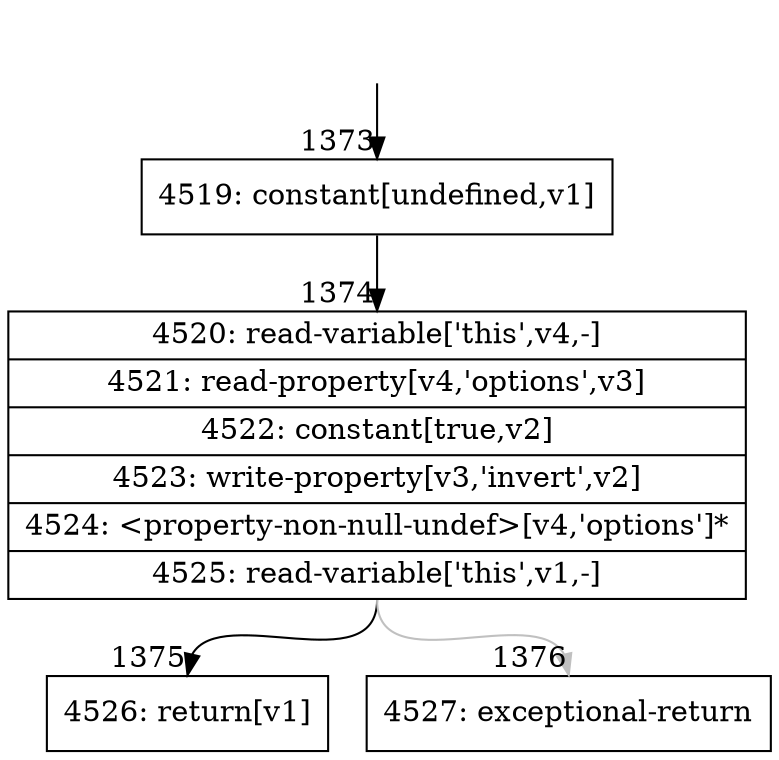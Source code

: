 digraph {
rankdir="TD"
BB_entry127[shape=none,label=""];
BB_entry127 -> BB1373 [tailport=s, headport=n, headlabel="    1373"]
BB1373 [shape=record label="{4519: constant[undefined,v1]}" ] 
BB1373 -> BB1374 [tailport=s, headport=n, headlabel="      1374"]
BB1374 [shape=record label="{4520: read-variable['this',v4,-]|4521: read-property[v4,'options',v3]|4522: constant[true,v2]|4523: write-property[v3,'invert',v2]|4524: \<property-non-null-undef\>[v4,'options']*|4525: read-variable['this',v1,-]}" ] 
BB1374 -> BB1375 [tailport=s, headport=n, headlabel="      1375"]
BB1374 -> BB1376 [tailport=s, headport=n, color=gray, headlabel="      1376"]
BB1375 [shape=record label="{4526: return[v1]}" ] 
BB1376 [shape=record label="{4527: exceptional-return}" ] 
//#$~ 1650
}
